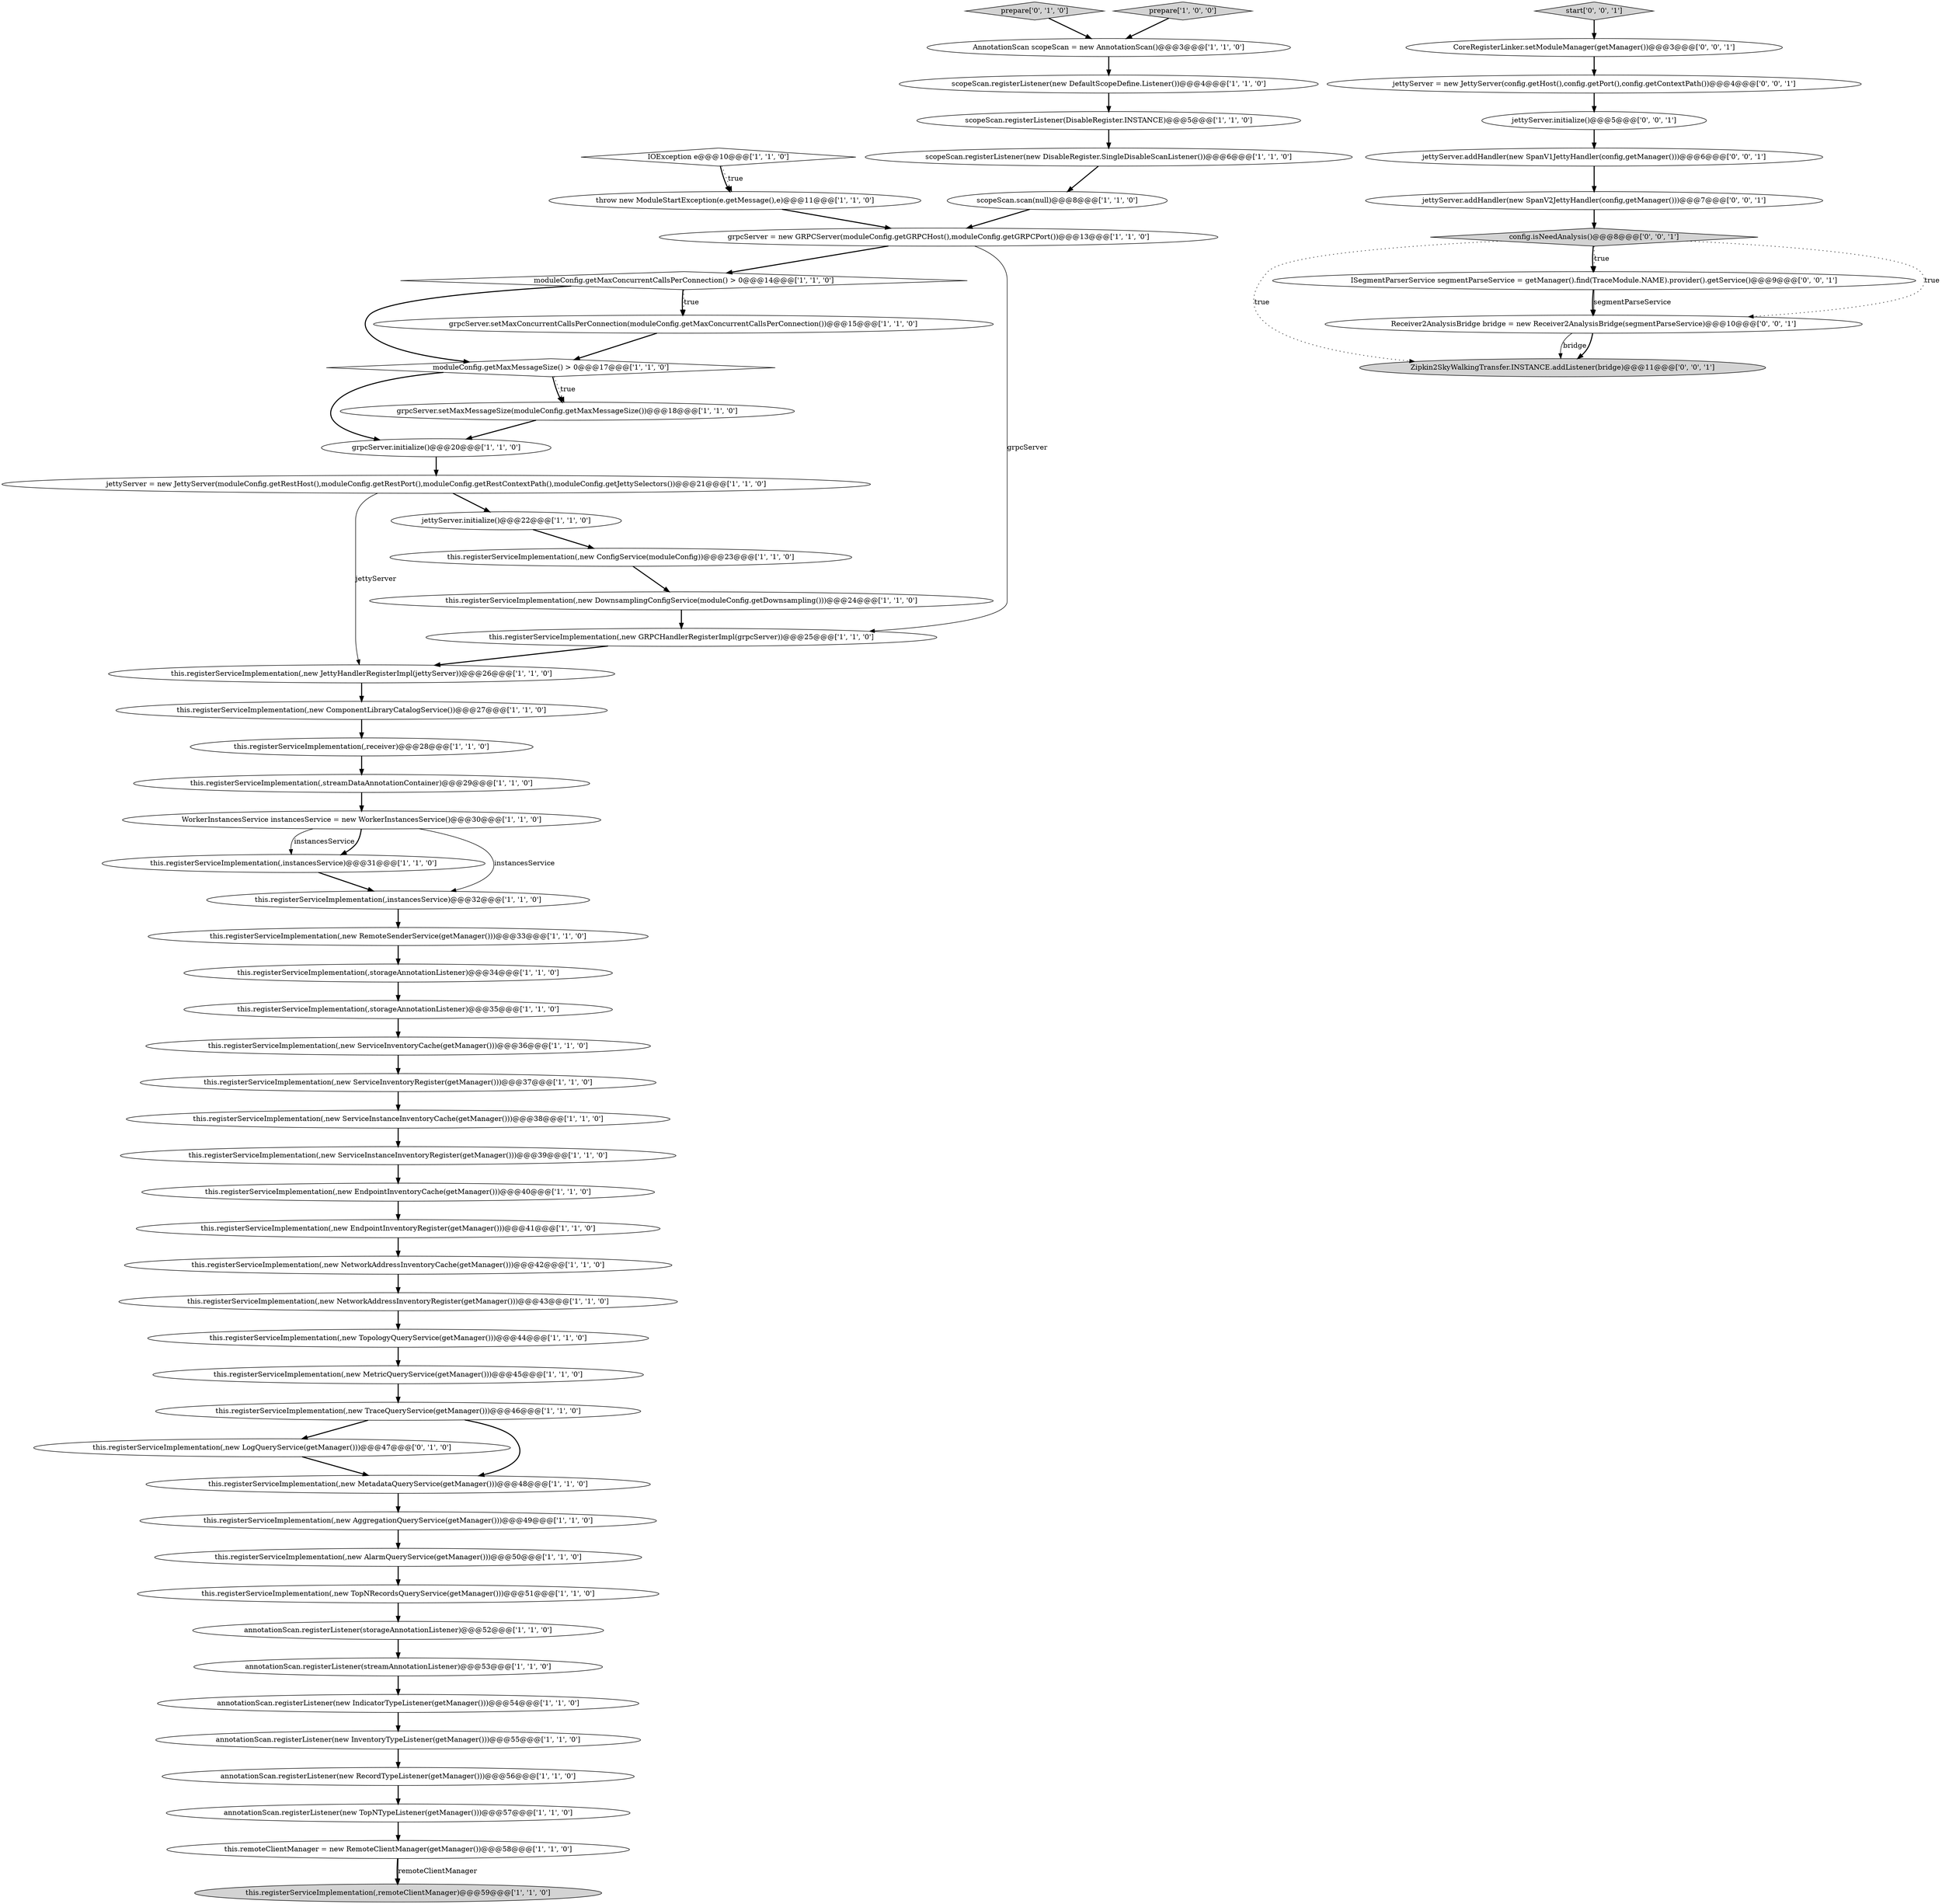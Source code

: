 digraph {
21 [style = filled, label = "this.registerServiceImplementation(,new ServiceInstanceInventoryRegister(getManager()))@@@39@@@['1', '1', '0']", fillcolor = white, shape = ellipse image = "AAA0AAABBB1BBB"];
48 [style = filled, label = "this.registerServiceImplementation(,new EndpointInventoryRegister(getManager()))@@@41@@@['1', '1', '0']", fillcolor = white, shape = ellipse image = "AAA0AAABBB1BBB"];
57 [style = filled, label = "CoreRegisterLinker.setModuleManager(getManager())@@@3@@@['0', '0', '1']", fillcolor = white, shape = ellipse image = "AAA0AAABBB3BBB"];
50 [style = filled, label = "this.registerServiceImplementation(,new EndpointInventoryCache(getManager()))@@@40@@@['1', '1', '0']", fillcolor = white, shape = ellipse image = "AAA0AAABBB1BBB"];
1 [style = filled, label = "this.registerServiceImplementation(,new TopNRecordsQueryService(getManager()))@@@51@@@['1', '1', '0']", fillcolor = white, shape = ellipse image = "AAA0AAABBB1BBB"];
45 [style = filled, label = "grpcServer.setMaxConcurrentCallsPerConnection(moduleConfig.getMaxConcurrentCallsPerConnection())@@@15@@@['1', '1', '0']", fillcolor = white, shape = ellipse image = "AAA0AAABBB1BBB"];
49 [style = filled, label = "this.registerServiceImplementation(,remoteClientManager)@@@59@@@['1', '1', '0']", fillcolor = lightgray, shape = ellipse image = "AAA0AAABBB1BBB"];
14 [style = filled, label = "this.registerServiceImplementation(,new MetricQueryService(getManager()))@@@45@@@['1', '1', '0']", fillcolor = white, shape = ellipse image = "AAA0AAABBB1BBB"];
2 [style = filled, label = "annotationScan.registerListener(new RecordTypeListener(getManager()))@@@56@@@['1', '1', '0']", fillcolor = white, shape = ellipse image = "AAA0AAABBB1BBB"];
37 [style = filled, label = "this.registerServiceImplementation(,new TraceQueryService(getManager()))@@@46@@@['1', '1', '0']", fillcolor = white, shape = ellipse image = "AAA0AAABBB1BBB"];
29 [style = filled, label = "this.registerServiceImplementation(,streamDataAnnotationContainer)@@@29@@@['1', '1', '0']", fillcolor = white, shape = ellipse image = "AAA0AAABBB1BBB"];
61 [style = filled, label = "config.isNeedAnalysis()@@@8@@@['0', '0', '1']", fillcolor = lightgray, shape = diamond image = "AAA0AAABBB3BBB"];
38 [style = filled, label = "grpcServer.setMaxMessageSize(moduleConfig.getMaxMessageSize())@@@18@@@['1', '1', '0']", fillcolor = white, shape = ellipse image = "AAA0AAABBB1BBB"];
39 [style = filled, label = "this.registerServiceImplementation(,new NetworkAddressInventoryCache(getManager()))@@@42@@@['1', '1', '0']", fillcolor = white, shape = ellipse image = "AAA0AAABBB1BBB"];
52 [style = filled, label = "this.registerServiceImplementation(,new LogQueryService(getManager()))@@@47@@@['0', '1', '0']", fillcolor = white, shape = ellipse image = "AAA1AAABBB2BBB"];
5 [style = filled, label = "this.registerServiceImplementation(,new NetworkAddressInventoryRegister(getManager()))@@@43@@@['1', '1', '0']", fillcolor = white, shape = ellipse image = "AAA0AAABBB1BBB"];
28 [style = filled, label = "moduleConfig.getMaxConcurrentCallsPerConnection() > 0@@@14@@@['1', '1', '0']", fillcolor = white, shape = diamond image = "AAA0AAABBB1BBB"];
62 [style = filled, label = "Zipkin2SkyWalkingTransfer.INSTANCE.addListener(bridge)@@@11@@@['0', '0', '1']", fillcolor = lightgray, shape = ellipse image = "AAA0AAABBB3BBB"];
17 [style = filled, label = "this.registerServiceImplementation(,new ServiceInventoryRegister(getManager()))@@@37@@@['1', '1', '0']", fillcolor = white, shape = ellipse image = "AAA0AAABBB1BBB"];
20 [style = filled, label = "annotationScan.registerListener(storageAnnotationListener)@@@52@@@['1', '1', '0']", fillcolor = white, shape = ellipse image = "AAA0AAABBB1BBB"];
19 [style = filled, label = "this.registerServiceImplementation(,storageAnnotationListener)@@@34@@@['1', '1', '0']", fillcolor = white, shape = ellipse image = "AAA0AAABBB1BBB"];
0 [style = filled, label = "this.registerServiceImplementation(,new AlarmQueryService(getManager()))@@@50@@@['1', '1', '0']", fillcolor = white, shape = ellipse image = "AAA0AAABBB1BBB"];
22 [style = filled, label = "scopeScan.registerListener(new DisableRegister.SingleDisableScanListener())@@@6@@@['1', '1', '0']", fillcolor = white, shape = ellipse image = "AAA0AAABBB1BBB"];
25 [style = filled, label = "this.registerServiceImplementation(,new ServiceInstanceInventoryCache(getManager()))@@@38@@@['1', '1', '0']", fillcolor = white, shape = ellipse image = "AAA0AAABBB1BBB"];
44 [style = filled, label = "this.registerServiceImplementation(,new MetadataQueryService(getManager()))@@@48@@@['1', '1', '0']", fillcolor = white, shape = ellipse image = "AAA0AAABBB1BBB"];
51 [style = filled, label = "this.registerServiceImplementation(,instancesService)@@@31@@@['1', '1', '0']", fillcolor = white, shape = ellipse image = "AAA0AAABBB1BBB"];
56 [style = filled, label = "ISegmentParserService segmentParseService = getManager().find(TraceModule.NAME).provider().getService()@@@9@@@['0', '0', '1']", fillcolor = white, shape = ellipse image = "AAA0AAABBB3BBB"];
58 [style = filled, label = "jettyServer = new JettyServer(config.getHost(),config.getPort(),config.getContextPath())@@@4@@@['0', '0', '1']", fillcolor = white, shape = ellipse image = "AAA0AAABBB3BBB"];
59 [style = filled, label = "jettyServer.initialize()@@@5@@@['0', '0', '1']", fillcolor = white, shape = ellipse image = "AAA0AAABBB3BBB"];
33 [style = filled, label = "this.registerServiceImplementation(,instancesService)@@@32@@@['1', '1', '0']", fillcolor = white, shape = ellipse image = "AAA0AAABBB1BBB"];
13 [style = filled, label = "jettyServer.initialize()@@@22@@@['1', '1', '0']", fillcolor = white, shape = ellipse image = "AAA0AAABBB1BBB"];
6 [style = filled, label = "moduleConfig.getMaxMessageSize() > 0@@@17@@@['1', '1', '0']", fillcolor = white, shape = diamond image = "AAA0AAABBB1BBB"];
18 [style = filled, label = "annotationScan.registerListener(new IndicatorTypeListener(getManager()))@@@54@@@['1', '1', '0']", fillcolor = white, shape = ellipse image = "AAA0AAABBB1BBB"];
36 [style = filled, label = "this.registerServiceImplementation(,new AggregationQueryService(getManager()))@@@49@@@['1', '1', '0']", fillcolor = white, shape = ellipse image = "AAA0AAABBB1BBB"];
35 [style = filled, label = "this.registerServiceImplementation(,new ComponentLibraryCatalogService())@@@27@@@['1', '1', '0']", fillcolor = white, shape = ellipse image = "AAA0AAABBB1BBB"];
4 [style = filled, label = "this.registerServiceImplementation(,new RemoteSenderService(getManager()))@@@33@@@['1', '1', '0']", fillcolor = white, shape = ellipse image = "AAA0AAABBB1BBB"];
42 [style = filled, label = "this.registerServiceImplementation(,receiver)@@@28@@@['1', '1', '0']", fillcolor = white, shape = ellipse image = "AAA0AAABBB1BBB"];
43 [style = filled, label = "IOException e@@@10@@@['1', '1', '0']", fillcolor = white, shape = diamond image = "AAA0AAABBB1BBB"];
54 [style = filled, label = "jettyServer.addHandler(new SpanV1JettyHandler(config,getManager()))@@@6@@@['0', '0', '1']", fillcolor = white, shape = ellipse image = "AAA0AAABBB3BBB"];
8 [style = filled, label = "this.registerServiceImplementation(,new DownsamplingConfigService(moduleConfig.getDownsampling()))@@@24@@@['1', '1', '0']", fillcolor = white, shape = ellipse image = "AAA0AAABBB1BBB"];
24 [style = filled, label = "grpcServer = new GRPCServer(moduleConfig.getGRPCHost(),moduleConfig.getGRPCPort())@@@13@@@['1', '1', '0']", fillcolor = white, shape = ellipse image = "AAA0AAABBB1BBB"];
31 [style = filled, label = "this.registerServiceImplementation(,new TopologyQueryService(getManager()))@@@44@@@['1', '1', '0']", fillcolor = white, shape = ellipse image = "AAA0AAABBB1BBB"];
7 [style = filled, label = "this.registerServiceImplementation(,new ConfigService(moduleConfig))@@@23@@@['1', '1', '0']", fillcolor = white, shape = ellipse image = "AAA0AAABBB1BBB"];
27 [style = filled, label = "WorkerInstancesService instancesService = new WorkerInstancesService()@@@30@@@['1', '1', '0']", fillcolor = white, shape = ellipse image = "AAA0AAABBB1BBB"];
15 [style = filled, label = "grpcServer.initialize()@@@20@@@['1', '1', '0']", fillcolor = white, shape = ellipse image = "AAA0AAABBB1BBB"];
32 [style = filled, label = "annotationScan.registerListener(streamAnnotationListener)@@@53@@@['1', '1', '0']", fillcolor = white, shape = ellipse image = "AAA0AAABBB1BBB"];
53 [style = filled, label = "prepare['0', '1', '0']", fillcolor = lightgray, shape = diamond image = "AAA0AAABBB2BBB"];
60 [style = filled, label = "start['0', '0', '1']", fillcolor = lightgray, shape = diamond image = "AAA0AAABBB3BBB"];
26 [style = filled, label = "AnnotationScan scopeScan = new AnnotationScan()@@@3@@@['1', '1', '0']", fillcolor = white, shape = ellipse image = "AAA0AAABBB1BBB"];
12 [style = filled, label = "this.registerServiceImplementation(,new JettyHandlerRegisterImpl(jettyServer))@@@26@@@['1', '1', '0']", fillcolor = white, shape = ellipse image = "AAA0AAABBB1BBB"];
30 [style = filled, label = "scopeScan.registerListener(DisableRegister.INSTANCE)@@@5@@@['1', '1', '0']", fillcolor = white, shape = ellipse image = "AAA0AAABBB1BBB"];
40 [style = filled, label = "this.registerServiceImplementation(,new ServiceInventoryCache(getManager()))@@@36@@@['1', '1', '0']", fillcolor = white, shape = ellipse image = "AAA0AAABBB1BBB"];
46 [style = filled, label = "annotationScan.registerListener(new InventoryTypeListener(getManager()))@@@55@@@['1', '1', '0']", fillcolor = white, shape = ellipse image = "AAA0AAABBB1BBB"];
23 [style = filled, label = "throw new ModuleStartException(e.getMessage(),e)@@@11@@@['1', '1', '0']", fillcolor = white, shape = ellipse image = "AAA0AAABBB1BBB"];
3 [style = filled, label = "scopeScan.registerListener(new DefaultScopeDefine.Listener())@@@4@@@['1', '1', '0']", fillcolor = white, shape = ellipse image = "AAA0AAABBB1BBB"];
16 [style = filled, label = "this.registerServiceImplementation(,new GRPCHandlerRegisterImpl(grpcServer))@@@25@@@['1', '1', '0']", fillcolor = white, shape = ellipse image = "AAA0AAABBB1BBB"];
47 [style = filled, label = "jettyServer = new JettyServer(moduleConfig.getRestHost(),moduleConfig.getRestPort(),moduleConfig.getRestContextPath(),moduleConfig.getJettySelectors())@@@21@@@['1', '1', '0']", fillcolor = white, shape = ellipse image = "AAA0AAABBB1BBB"];
63 [style = filled, label = "jettyServer.addHandler(new SpanV2JettyHandler(config,getManager()))@@@7@@@['0', '0', '1']", fillcolor = white, shape = ellipse image = "AAA0AAABBB3BBB"];
34 [style = filled, label = "this.registerServiceImplementation(,storageAnnotationListener)@@@35@@@['1', '1', '0']", fillcolor = white, shape = ellipse image = "AAA0AAABBB1BBB"];
11 [style = filled, label = "prepare['1', '0', '0']", fillcolor = lightgray, shape = diamond image = "AAA0AAABBB1BBB"];
55 [style = filled, label = "Receiver2AnalysisBridge bridge = new Receiver2AnalysisBridge(segmentParseService)@@@10@@@['0', '0', '1']", fillcolor = white, shape = ellipse image = "AAA0AAABBB3BBB"];
9 [style = filled, label = "annotationScan.registerListener(new TopNTypeListener(getManager()))@@@57@@@['1', '1', '0']", fillcolor = white, shape = ellipse image = "AAA0AAABBB1BBB"];
41 [style = filled, label = "scopeScan.scan(null)@@@8@@@['1', '1', '0']", fillcolor = white, shape = ellipse image = "AAA0AAABBB1BBB"];
10 [style = filled, label = "this.remoteClientManager = new RemoteClientManager(getManager())@@@58@@@['1', '1', '0']", fillcolor = white, shape = ellipse image = "AAA0AAABBB1BBB"];
8->16 [style = bold, label=""];
43->23 [style = dotted, label="true"];
29->27 [style = bold, label=""];
28->45 [style = dotted, label="true"];
27->51 [style = solid, label="instancesService"];
38->15 [style = bold, label=""];
13->7 [style = bold, label=""];
7->8 [style = bold, label=""];
33->4 [style = bold, label=""];
61->62 [style = dotted, label="true"];
6->38 [style = dotted, label="true"];
6->15 [style = bold, label=""];
23->24 [style = bold, label=""];
41->24 [style = bold, label=""];
37->44 [style = bold, label=""];
21->50 [style = bold, label=""];
18->46 [style = bold, label=""];
53->26 [style = bold, label=""];
39->5 [style = bold, label=""];
51->33 [style = bold, label=""];
11->26 [style = bold, label=""];
63->61 [style = bold, label=""];
22->41 [style = bold, label=""];
6->38 [style = bold, label=""];
35->42 [style = bold, label=""];
14->37 [style = bold, label=""];
20->32 [style = bold, label=""];
37->52 [style = bold, label=""];
30->22 [style = bold, label=""];
50->48 [style = bold, label=""];
10->49 [style = bold, label=""];
3->30 [style = bold, label=""];
15->47 [style = bold, label=""];
34->40 [style = bold, label=""];
48->39 [style = bold, label=""];
58->59 [style = bold, label=""];
59->54 [style = bold, label=""];
56->55 [style = bold, label=""];
55->62 [style = solid, label="bridge"];
52->44 [style = bold, label=""];
19->34 [style = bold, label=""];
0->1 [style = bold, label=""];
27->51 [style = bold, label=""];
47->12 [style = solid, label="jettyServer"];
32->18 [style = bold, label=""];
5->31 [style = bold, label=""];
25->21 [style = bold, label=""];
16->12 [style = bold, label=""];
28->6 [style = bold, label=""];
2->9 [style = bold, label=""];
56->55 [style = solid, label="segmentParseService"];
4->19 [style = bold, label=""];
45->6 [style = bold, label=""];
60->57 [style = bold, label=""];
54->63 [style = bold, label=""];
24->16 [style = solid, label="grpcServer"];
17->25 [style = bold, label=""];
12->35 [style = bold, label=""];
61->56 [style = bold, label=""];
55->62 [style = bold, label=""];
27->33 [style = solid, label="instancesService"];
36->0 [style = bold, label=""];
61->55 [style = dotted, label="true"];
10->49 [style = solid, label="remoteClientManager"];
40->17 [style = bold, label=""];
44->36 [style = bold, label=""];
24->28 [style = bold, label=""];
26->3 [style = bold, label=""];
47->13 [style = bold, label=""];
1->20 [style = bold, label=""];
61->56 [style = dotted, label="true"];
46->2 [style = bold, label=""];
31->14 [style = bold, label=""];
43->23 [style = bold, label=""];
42->29 [style = bold, label=""];
57->58 [style = bold, label=""];
9->10 [style = bold, label=""];
28->45 [style = bold, label=""];
}
